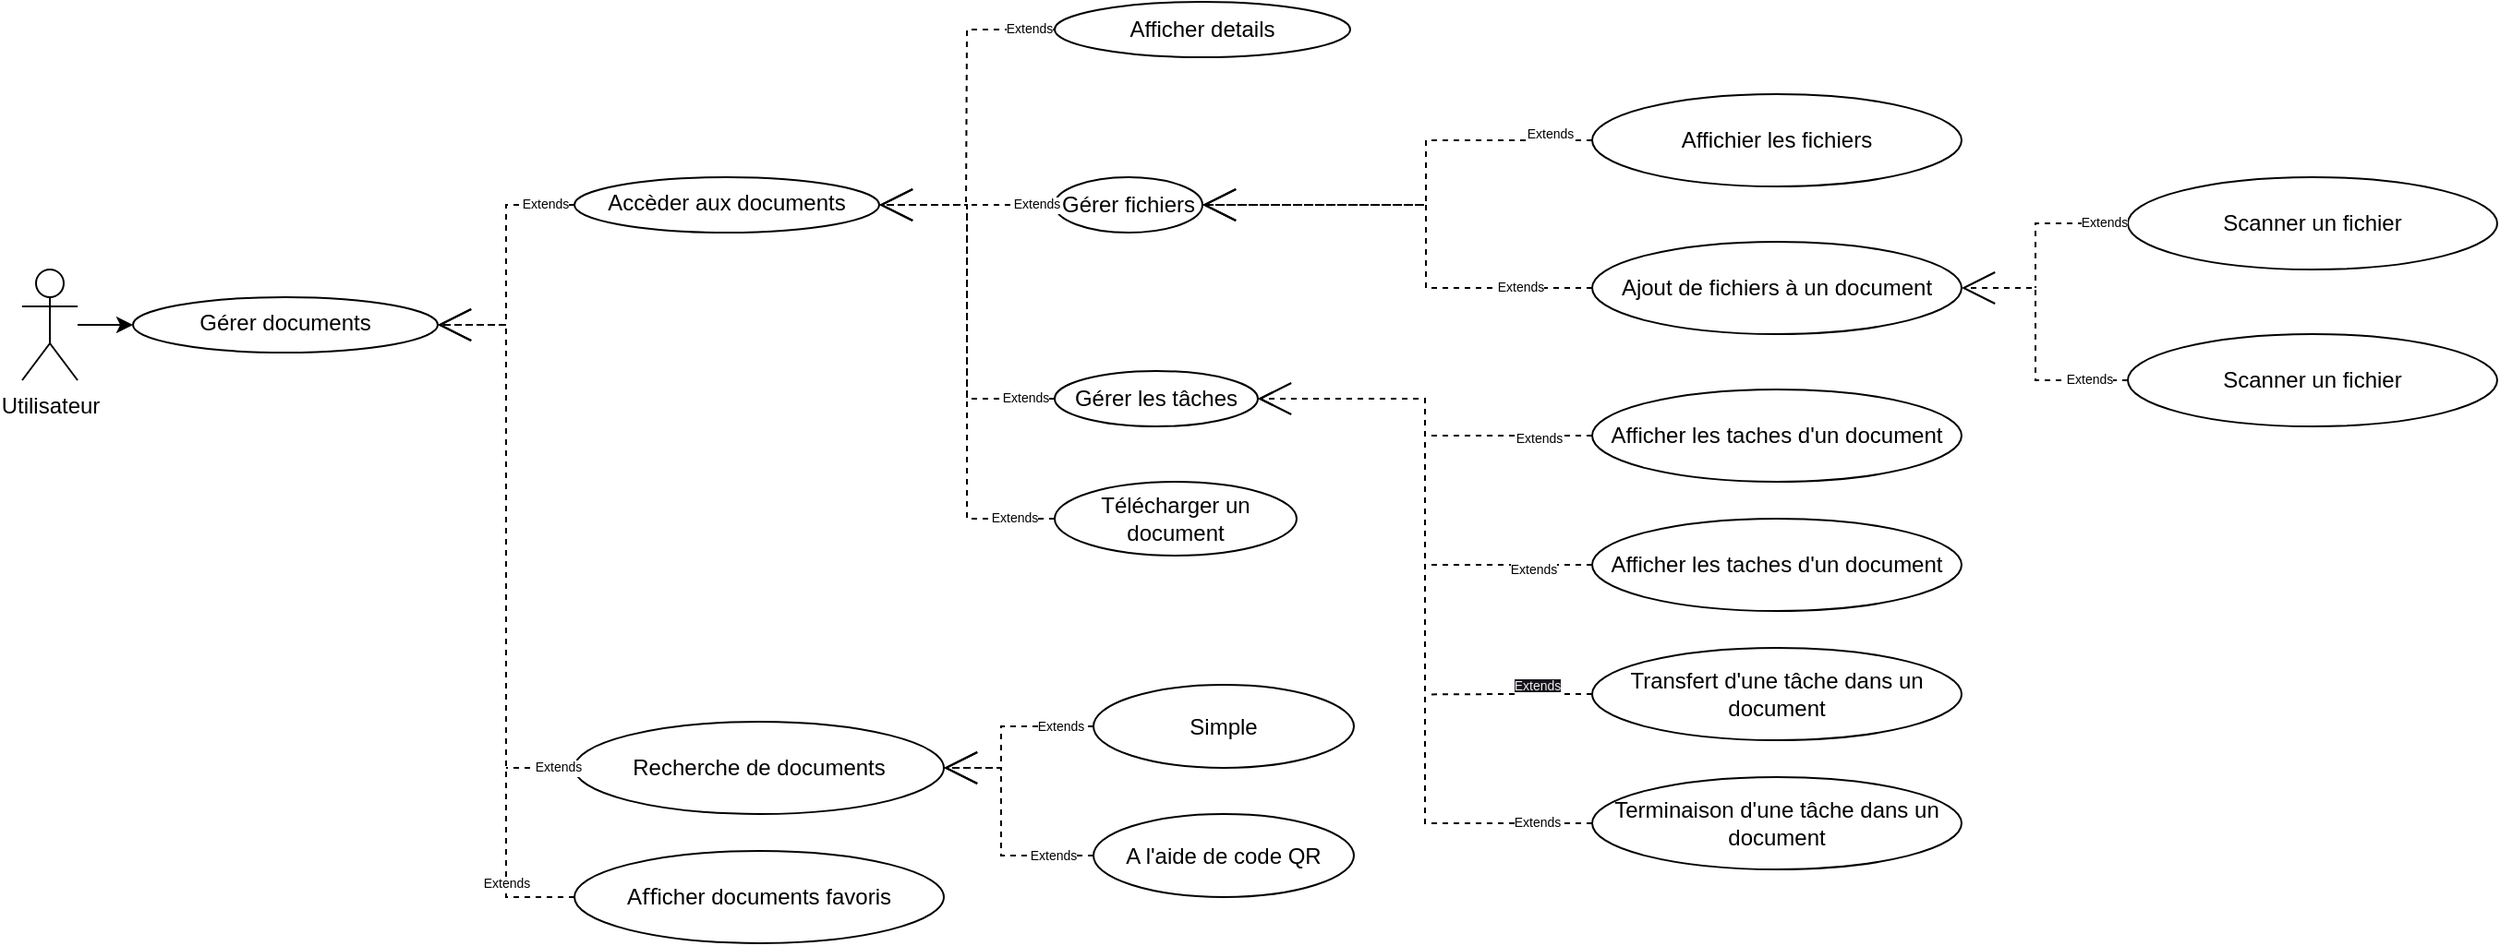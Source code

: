 <mxfile>
    <diagram name="Page-1" id="nQ3Bp0haaYBXYoLkhWMa">
        <mxGraphModel dx="929" dy="833" grid="1" gridSize="10" guides="1" tooltips="1" connect="1" arrows="1" fold="1" page="1" pageScale="1" pageWidth="827" pageHeight="1169" math="0" shadow="0">
            <root>
                <mxCell id="0"/>
                <mxCell id="1" parent="0"/>
                <mxCell id="ziqzP9hSNCvYDxLCFBq7-26" style="edgeStyle=orthogonalEdgeStyle;rounded=0;orthogonalLoop=1;jettySize=auto;html=1;entryX=0;entryY=0.5;entryDx=0;entryDy=0;" parent="1" source="ziqzP9hSNCvYDxLCFBq7-27" target="ziqzP9hSNCvYDxLCFBq7-49" edge="1">
                    <mxGeometry relative="1" as="geometry"/>
                </mxCell>
                <mxCell id="ziqzP9hSNCvYDxLCFBq7-27" value="Utilisateur" style="shape=umlActor;verticalLabelPosition=bottom;verticalAlign=top;html=1;outlineConnect=0;" parent="1" vertex="1">
                    <mxGeometry x="20" y="165" width="30" height="60" as="geometry"/>
                </mxCell>
                <mxCell id="ziqzP9hSNCvYDxLCFBq7-28" value="Accèder aux documents" style="ellipse;whiteSpace=wrap;html=1;verticalAlign=top;" parent="1" vertex="1">
                    <mxGeometry x="319" y="115" width="165" height="30" as="geometry"/>
                </mxCell>
                <mxCell id="ziqzP9hSNCvYDxLCFBq7-29" value="Extends" style="endArrow=none;endSize=16;endFill=0;html=1;rounded=0;exitX=0;exitY=0.5;exitDx=0;exitDy=0;strokeColor=default;edgeStyle=orthogonalEdgeStyle;fontSize=7;dashed=1;" parent="1" source="ziqzP9hSNCvYDxLCFBq7-30" edge="1">
                    <mxGeometry x="-0.8" width="160" relative="1" as="geometry">
                        <mxPoint x="409" y="70" as="sourcePoint"/>
                        <mxPoint x="531" y="130" as="targetPoint"/>
                        <mxPoint as="offset"/>
                    </mxGeometry>
                </mxCell>
                <mxCell id="ziqzP9hSNCvYDxLCFBq7-30" value="&lt;div&gt;Afficher details&lt;/div&gt;" style="ellipse;whiteSpace=wrap;html=1;" parent="1" vertex="1">
                    <mxGeometry x="579" y="20" width="160" height="30" as="geometry"/>
                </mxCell>
                <mxCell id="ziqzP9hSNCvYDxLCFBq7-31" value="Extends" style="endArrow=open;endSize=16;endFill=0;html=1;rounded=0;exitX=0;exitY=0.5;exitDx=0;exitDy=0;entryX=1;entryY=0.5;entryDx=0;entryDy=0;strokeColor=default;edgeStyle=orthogonalEdgeStyle;fontSize=7;dashed=1;" parent="1" source="ziqzP9hSNCvYDxLCFBq7-32" target="ziqzP9hSNCvYDxLCFBq7-37" edge="1">
                    <mxGeometry x="-0.692" width="160" relative="1" as="geometry">
                        <mxPoint x="580" y="160" as="sourcePoint"/>
                        <mxPoint x="720" y="250" as="targetPoint"/>
                        <mxPoint as="offset"/>
                        <Array as="points">
                            <mxPoint x="780" y="175"/>
                            <mxPoint x="780" y="130"/>
                        </Array>
                    </mxGeometry>
                </mxCell>
                <mxCell id="ziqzP9hSNCvYDxLCFBq7-32" value="&lt;div&gt;Ajout de fichiers&amp;nbsp;&lt;span style=&quot;background-color: initial;&quot;&gt;à un document&lt;/span&gt;&lt;/div&gt;" style="ellipse;whiteSpace=wrap;html=1;" parent="1" vertex="1">
                    <mxGeometry x="870" y="150" width="200" height="50" as="geometry"/>
                </mxCell>
                <mxCell id="ziqzP9hSNCvYDxLCFBq7-33" value="Recherche de documents" style="ellipse;whiteSpace=wrap;html=1;" parent="1" vertex="1">
                    <mxGeometry x="319" y="410" width="200" height="50" as="geometry"/>
                </mxCell>
                <mxCell id="ziqzP9hSNCvYDxLCFBq7-34" value="Aﬀicher documents favoris" style="ellipse;whiteSpace=wrap;html=1;" parent="1" vertex="1">
                    <mxGeometry x="319" y="480" width="200" height="50" as="geometry"/>
                </mxCell>
                <mxCell id="ziqzP9hSNCvYDxLCFBq7-35" value="Terminaison&amp;nbsp;d'une tâche dans&amp;nbsp;&lt;span style=&quot;border-color: var(--border-color); background-color: initial;&quot;&gt;un document&lt;/span&gt;" style="ellipse;whiteSpace=wrap;html=1;" parent="1" vertex="1">
                    <mxGeometry x="870" y="440" width="200" height="50" as="geometry"/>
                </mxCell>
                <mxCell id="24" value="&#10;&lt;span style=&quot;color: rgb(240, 240, 240); font-family: Helvetica; font-size: 7px; font-style: normal; font-variant-ligatures: normal; font-variant-caps: normal; font-weight: 400; letter-spacing: normal; orphans: 2; text-align: center; text-indent: 0px; text-transform: none; widows: 2; word-spacing: 0px; -webkit-text-stroke-width: 0px; background-color: rgb(24, 20, 29); text-decoration-thickness: initial; text-decoration-style: initial; text-decoration-color: initial; float: none; display: inline !important;&quot;&gt;Extends&lt;/span&gt;&#10;&#10;" style="edgeStyle=orthogonalEdgeStyle;rounded=0;html=1;exitX=0;exitY=0.5;exitDx=0;exitDy=0;dashed=1;strokeWidth=1;fontSize=7;endArrow=none;endFill=0;" edge="1" parent="1" source="ziqzP9hSNCvYDxLCFBq7-36">
                    <mxGeometry x="-0.335" relative="1" as="geometry">
                        <mxPoint x="780.0" y="395.213" as="targetPoint"/>
                        <mxPoint as="offset"/>
                    </mxGeometry>
                </mxCell>
                <mxCell id="ziqzP9hSNCvYDxLCFBq7-36" value="Transfert d'une tâche dans&amp;nbsp;&lt;span style=&quot;border-color: var(--border-color); background-color: initial;&quot;&gt;un document&lt;/span&gt;" style="ellipse;whiteSpace=wrap;html=1;" parent="1" vertex="1">
                    <mxGeometry x="870" y="370" width="200" height="50" as="geometry"/>
                </mxCell>
                <mxCell id="ziqzP9hSNCvYDxLCFBq7-37" value="Gérer fichiers" style="ellipse;whiteSpace=wrap;html=1;" parent="1" vertex="1">
                    <mxGeometry x="579" y="115" width="80" height="30" as="geometry"/>
                </mxCell>
                <mxCell id="ziqzP9hSNCvYDxLCFBq7-38" value="Gérer les tâches" style="ellipse;whiteSpace=wrap;html=1;" parent="1" vertex="1">
                    <mxGeometry x="579" y="220" width="110" height="30" as="geometry"/>
                </mxCell>
                <mxCell id="23" style="edgeStyle=orthogonalEdgeStyle;rounded=0;html=1;exitX=0;exitY=0.5;exitDx=0;exitDy=0;dashed=1;strokeWidth=1;fontSize=7;endArrow=none;endFill=0;" edge="1" parent="1" source="ziqzP9hSNCvYDxLCFBq7-39">
                    <mxGeometry relative="1" as="geometry">
                        <mxPoint x="780.0" y="325" as="targetPoint"/>
                    </mxGeometry>
                </mxCell>
                <mxCell id="ziqzP9hSNCvYDxLCFBq7-39" value="&lt;div&gt;Afficher les taches d'un document&lt;/div&gt;" style="ellipse;whiteSpace=wrap;html=1;" parent="1" vertex="1">
                    <mxGeometry x="870" y="300" width="200" height="50" as="geometry"/>
                </mxCell>
                <mxCell id="ziqzP9hSNCvYDxLCFBq7-40" value="Extends" style="endArrow=open;endSize=16;endFill=0;html=1;rounded=0;exitX=0;exitY=0.5;exitDx=0;exitDy=0;entryX=1;entryY=0.5;entryDx=0;entryDy=0;strokeColor=default;edgeStyle=orthogonalEdgeStyle;fontSize=7;dashed=1;strokeWidth=1;" parent="1" source="ziqzP9hSNCvYDxLCFBq7-35" target="ziqzP9hSNCvYDxLCFBq7-38" edge="1">
                    <mxGeometry x="-0.854" width="160" relative="1" as="geometry">
                        <mxPoint x="764" y="185" as="sourcePoint"/>
                        <mxPoint x="678" y="171" as="targetPoint"/>
                        <mxPoint as="offset"/>
                    </mxGeometry>
                </mxCell>
                <mxCell id="ziqzP9hSNCvYDxLCFBq7-43" value="Extends" style="endArrow=none;endSize=16;endFill=0;html=1;rounded=0;exitX=0;exitY=0.5;exitDx=0;exitDy=0;strokeColor=default;edgeStyle=orthogonalEdgeStyle;fontSize=7;dashed=1;" parent="1" source="ziqzP9hSNCvYDxLCFBq7-37" edge="1">
                    <mxGeometry x="-0.6" width="160" relative="1" as="geometry">
                        <mxPoint x="413" y="15" as="sourcePoint"/>
                        <mxPoint x="530" y="130" as="targetPoint"/>
                        <mxPoint as="offset"/>
                    </mxGeometry>
                </mxCell>
                <mxCell id="ziqzP9hSNCvYDxLCFBq7-44" value="Extends" style="endArrow=open;endSize=16;endFill=0;html=1;rounded=0;entryX=1;entryY=0.5;entryDx=0;entryDy=0;exitX=0;exitY=0.5;exitDx=0;exitDy=0;strokeColor=default;edgeStyle=orthogonalEdgeStyle;fontSize=7;dashed=1;" parent="1" source="ziqzP9hSNCvYDxLCFBq7-38" target="ziqzP9hSNCvYDxLCFBq7-28" edge="1">
                    <mxGeometry x="-0.834" width="160" relative="1" as="geometry">
                        <mxPoint x="444" y="125" as="sourcePoint"/>
                        <mxPoint x="354" y="130" as="targetPoint"/>
                        <mxPoint as="offset"/>
                    </mxGeometry>
                </mxCell>
                <mxCell id="ziqzP9hSNCvYDxLCFBq7-45" value="Extends" style="endArrow=none;endSize=16;endFill=0;html=1;rounded=0;exitX=0;exitY=0.5;exitDx=0;exitDy=0;strokeColor=default;edgeStyle=orthogonalEdgeStyle;fontSize=7;dashed=1;" parent="1" source="ziqzP9hSNCvYDxLCFBq7-33" edge="1">
                    <mxGeometry x="-0.486" width="160" relative="1" as="geometry">
                        <mxPoint x="469" y="275" as="sourcePoint"/>
                        <mxPoint x="282" y="435" as="targetPoint"/>
                        <mxPoint as="offset"/>
                    </mxGeometry>
                </mxCell>
                <mxCell id="ziqzP9hSNCvYDxLCFBq7-46" value="Extends" style="endArrow=open;endSize=16;endFill=0;html=1;rounded=0;exitX=0;exitY=0.5;exitDx=0;exitDy=0;edgeStyle=orthogonalEdgeStyle;entryX=1;entryY=0.5;entryDx=0;entryDy=0;jumpSize=3;fontSize=7;dashed=1;" parent="1" source="ziqzP9hSNCvYDxLCFBq7-34" target="ziqzP9hSNCvYDxLCFBq7-49" edge="1">
                    <mxGeometry x="-0.771" width="160" relative="1" as="geometry">
                        <mxPoint x="469" y="405" as="sourcePoint"/>
                        <mxPoint x="351" y="131" as="targetPoint"/>
                        <mxPoint as="offset"/>
                    </mxGeometry>
                </mxCell>
                <mxCell id="ziqzP9hSNCvYDxLCFBq7-47" value="&lt;div&gt;Affichier les fichiers&lt;/div&gt;" style="ellipse;whiteSpace=wrap;html=1;" parent="1" vertex="1">
                    <mxGeometry x="870" y="70" width="200" height="50" as="geometry"/>
                </mxCell>
                <mxCell id="ziqzP9hSNCvYDxLCFBq7-48" value="Extends" style="endArrow=open;endSize=16;endFill=0;html=1;rounded=0;exitX=0;exitY=0.5;exitDx=0;exitDy=0;entryX=1;entryY=0.5;entryDx=0;entryDy=0;strokeColor=default;edgeStyle=orthogonalEdgeStyle;fontSize=7;dashed=1;" parent="1" source="ziqzP9hSNCvYDxLCFBq7-47" target="ziqzP9hSNCvYDxLCFBq7-37" edge="1">
                    <mxGeometry x="-0.807" y="-3" width="160" relative="1" as="geometry">
                        <mxPoint x="818" y="220" as="sourcePoint"/>
                        <mxPoint x="669" y="145" as="targetPoint"/>
                        <Array as="points">
                            <mxPoint x="780" y="95"/>
                            <mxPoint x="780" y="130"/>
                        </Array>
                        <mxPoint as="offset"/>
                    </mxGeometry>
                </mxCell>
                <mxCell id="ziqzP9hSNCvYDxLCFBq7-49" value="Gérer documents" style="ellipse;whiteSpace=wrap;html=1;verticalAlign=top;" parent="1" vertex="1">
                    <mxGeometry x="80" y="180" width="165" height="30" as="geometry"/>
                </mxCell>
                <mxCell id="ziqzP9hSNCvYDxLCFBq7-50" value="Extends" style="endArrow=open;endSize=16;endFill=0;html=1;rounded=0;exitX=0;exitY=0.5;exitDx=0;exitDy=0;edgeStyle=orthogonalEdgeStyle;entryX=1;entryY=0.5;entryDx=0;entryDy=0;jumpSize=3;fontSize=7;dashed=1;" parent="1" source="ziqzP9hSNCvYDxLCFBq7-28" target="ziqzP9hSNCvYDxLCFBq7-49" edge="1">
                    <mxGeometry x="-0.765" width="160" relative="1" as="geometry">
                        <mxPoint x="360" y="345" as="sourcePoint"/>
                        <mxPoint x="295" y="205" as="targetPoint"/>
                        <mxPoint as="offset"/>
                    </mxGeometry>
                </mxCell>
                <mxCell id="3" value="Extends" style="endArrow=open;endSize=16;endFill=0;html=1;rounded=0;entryX=1;entryY=0.5;entryDx=0;entryDy=0;strokeColor=default;edgeStyle=orthogonalEdgeStyle;fontSize=7;exitX=0;exitY=0.5;exitDx=0;exitDy=0;dashed=1;" parent="1" source="4" target="ziqzP9hSNCvYDxLCFBq7-28" edge="1">
                    <mxGeometry x="-0.834" width="160" relative="1" as="geometry">
                        <mxPoint x="580" y="290" as="sourcePoint"/>
                        <mxPoint x="494" y="140" as="targetPoint"/>
                        <mxPoint as="offset"/>
                    </mxGeometry>
                </mxCell>
                <mxCell id="4" value="Télécharger un document" style="ellipse;whiteSpace=wrap;html=1;" parent="1" vertex="1">
                    <mxGeometry x="579" y="280" width="131" height="40" as="geometry"/>
                </mxCell>
                <mxCell id="6" value="Extends" style="endArrow=open;endSize=16;endFill=0;html=1;rounded=0;entryX=1;entryY=0.5;entryDx=0;entryDy=0;strokeColor=default;edgeStyle=orthogonalEdgeStyle;fontSize=7;exitX=0;exitY=0.5;exitDx=0;exitDy=0;dashed=1;" parent="1" source="7" target="ziqzP9hSNCvYDxLCFBq7-33" edge="1">
                    <mxGeometry x="-0.646" width="160" relative="1" as="geometry">
                        <mxPoint x="610" y="435" as="sourcePoint"/>
                        <mxPoint x="611.5" y="390" as="targetPoint"/>
                        <mxPoint as="offset"/>
                        <Array as="points">
                            <mxPoint x="550" y="483"/>
                            <mxPoint x="550" y="435"/>
                        </Array>
                    </mxGeometry>
                </mxCell>
                <mxCell id="7" value="A l'aide de code QR" style="ellipse;whiteSpace=wrap;html=1;" parent="1" vertex="1">
                    <mxGeometry x="600" y="460" width="141" height="45" as="geometry"/>
                </mxCell>
                <mxCell id="8" value="Simple" style="ellipse;whiteSpace=wrap;html=1;" parent="1" vertex="1">
                    <mxGeometry x="600" y="390" width="141" height="45" as="geometry"/>
                </mxCell>
                <mxCell id="9" value="Extends" style="endArrow=open;endSize=16;endFill=0;html=1;rounded=0;entryX=1;entryY=0.5;entryDx=0;entryDy=0;strokeColor=default;edgeStyle=orthogonalEdgeStyle;fontSize=7;exitX=0;exitY=0.5;exitDx=0;exitDy=0;dashed=1;" parent="1" source="8" target="ziqzP9hSNCvYDxLCFBq7-33" edge="1">
                    <mxGeometry x="-0.646" width="160" relative="1" as="geometry">
                        <mxPoint x="589" y="492.5" as="sourcePoint"/>
                        <mxPoint x="529" y="445" as="targetPoint"/>
                        <mxPoint as="offset"/>
                        <Array as="points">
                            <mxPoint x="550" y="413"/>
                            <mxPoint x="550" y="435"/>
                        </Array>
                    </mxGeometry>
                </mxCell>
                <mxCell id="14" value="Extends" style="endArrow=open;endSize=16;endFill=0;html=1;rounded=0;exitX=0;exitY=0.5;exitDx=0;exitDy=0;strokeColor=default;edgeStyle=orthogonalEdgeStyle;fontSize=7;entryX=1;entryY=0.5;entryDx=0;entryDy=0;startArrow=none;dashed=1;" parent="1" source="15" target="ziqzP9hSNCvYDxLCFBq7-32" edge="1">
                    <mxGeometry x="-0.692" width="160" relative="1" as="geometry">
                        <mxPoint x="1311" y="224.98" as="sourcePoint"/>
                        <mxPoint x="1080" y="170" as="targetPoint"/>
                        <mxPoint as="offset"/>
                        <Array as="points">
                            <mxPoint x="1110" y="225"/>
                            <mxPoint x="1110" y="175"/>
                        </Array>
                    </mxGeometry>
                </mxCell>
                <mxCell id="15" value="&lt;div&gt;Scanner un fichier&lt;/div&gt;" style="ellipse;whiteSpace=wrap;html=1;" parent="1" vertex="1">
                    <mxGeometry x="1160" y="200" width="200" height="50" as="geometry"/>
                </mxCell>
                <mxCell id="17" value="&lt;div&gt;Scanner un fichier&lt;/div&gt;" style="ellipse;whiteSpace=wrap;html=1;" parent="1" vertex="1">
                    <mxGeometry x="1160" y="115" width="200" height="50" as="geometry"/>
                </mxCell>
                <mxCell id="18" value="Extends" style="endArrow=none;endSize=16;endFill=0;html=1;rounded=0;exitX=0;exitY=0.5;exitDx=0;exitDy=0;strokeColor=default;edgeStyle=orthogonalEdgeStyle;fontSize=7;startArrow=none;dashed=1;" parent="1" source="17" edge="1">
                    <mxGeometry x="-0.692" width="160" relative="1" as="geometry">
                        <mxPoint x="1170" y="235" as="sourcePoint"/>
                        <mxPoint x="1110" y="175" as="targetPoint"/>
                        <mxPoint as="offset"/>
                        <Array as="points">
                            <mxPoint x="1110" y="140"/>
                            <mxPoint x="1110" y="175"/>
                        </Array>
                    </mxGeometry>
                </mxCell>
                <mxCell id="21" style="edgeStyle=orthogonalEdgeStyle;html=1;exitX=0;exitY=0.5;exitDx=0;exitDy=0;entryX=1;entryY=0.5;entryDx=0;entryDy=0;rounded=0;dashed=1;endArrow=open;endFill=0;strokeWidth=1;" edge="1" parent="1" source="19" target="ziqzP9hSNCvYDxLCFBq7-38">
                    <mxGeometry relative="1" as="geometry"/>
                </mxCell>
                <mxCell id="22" value="&lt;font style=&quot;font-size: 7px;&quot;&gt;Extends&lt;/font&gt;" style="edgeLabel;html=1;align=center;verticalAlign=middle;resizable=0;points=[];" vertex="1" connectable="0" parent="21">
                    <mxGeometry x="-0.585" y="1" relative="1" as="geometry">
                        <mxPoint x="12" y="-1" as="offset"/>
                    </mxGeometry>
                </mxCell>
                <mxCell id="19" value="&lt;div&gt;Afficher les taches d'un document&lt;/div&gt;" style="ellipse;whiteSpace=wrap;html=1;" vertex="1" parent="1">
                    <mxGeometry x="870" y="230" width="200" height="50" as="geometry"/>
                </mxCell>
                <mxCell id="25" value="&lt;font style=&quot;font-size: 7px;&quot;&gt;Extends&lt;/font&gt;" style="edgeLabel;html=1;align=center;verticalAlign=middle;resizable=0;points=[];" vertex="1" connectable="0" parent="1">
                    <mxGeometry x="849.998" y="270" as="geometry">
                        <mxPoint x="-12" y="56" as="offset"/>
                    </mxGeometry>
                </mxCell>
            </root>
        </mxGraphModel>
    </diagram>
</mxfile>